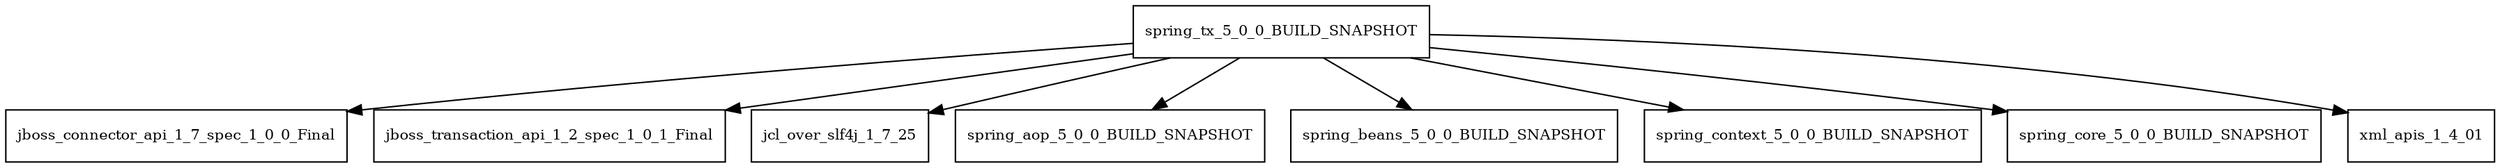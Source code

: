 digraph spring_tx_5_0_0_BUILD_SNAPSHOT_dependencies {
  node [shape = box, fontsize=10.0];
  spring_tx_5_0_0_BUILD_SNAPSHOT -> jboss_connector_api_1_7_spec_1_0_0_Final;
  spring_tx_5_0_0_BUILD_SNAPSHOT -> jboss_transaction_api_1_2_spec_1_0_1_Final;
  spring_tx_5_0_0_BUILD_SNAPSHOT -> jcl_over_slf4j_1_7_25;
  spring_tx_5_0_0_BUILD_SNAPSHOT -> spring_aop_5_0_0_BUILD_SNAPSHOT;
  spring_tx_5_0_0_BUILD_SNAPSHOT -> spring_beans_5_0_0_BUILD_SNAPSHOT;
  spring_tx_5_0_0_BUILD_SNAPSHOT -> spring_context_5_0_0_BUILD_SNAPSHOT;
  spring_tx_5_0_0_BUILD_SNAPSHOT -> spring_core_5_0_0_BUILD_SNAPSHOT;
  spring_tx_5_0_0_BUILD_SNAPSHOT -> xml_apis_1_4_01;
}
